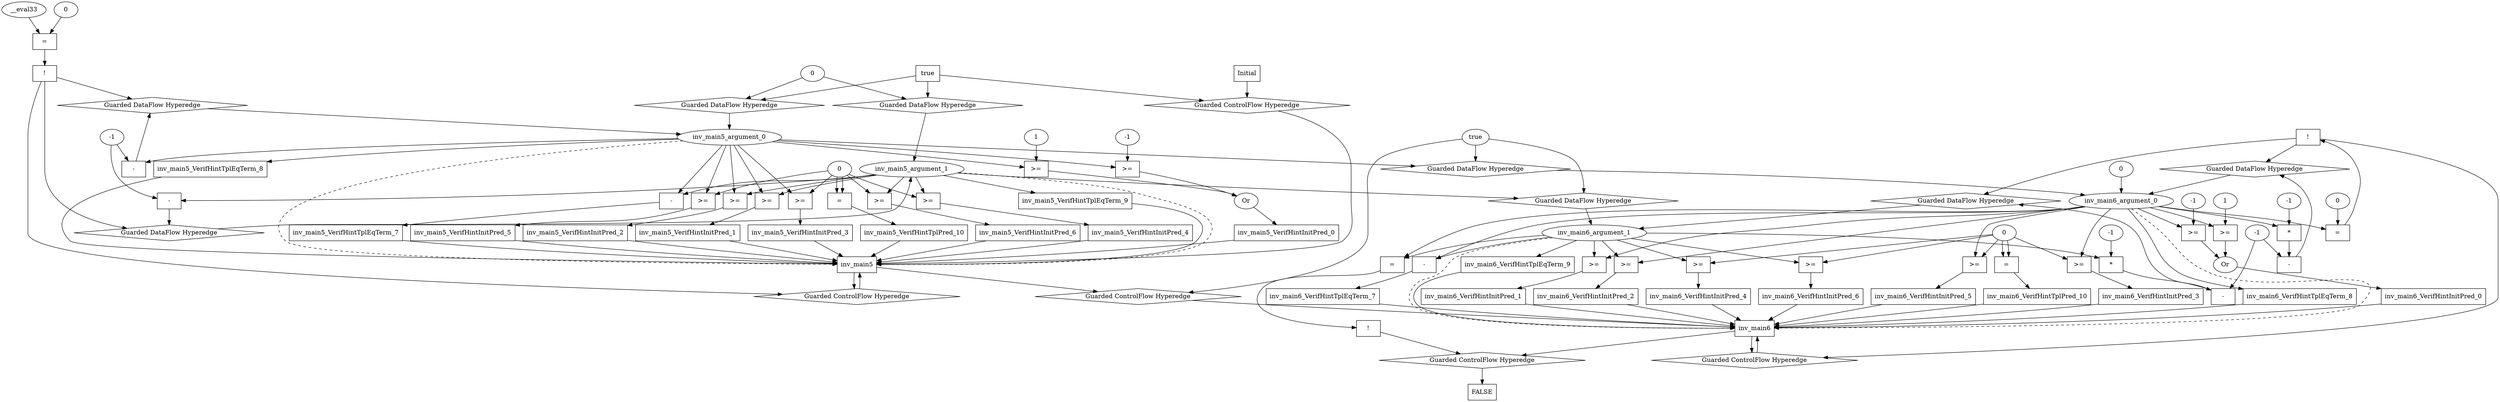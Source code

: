 digraph dag {
inv_main5 [label="inv_main5" shape="rect"];
inv_main6 [label="inv_main6" shape="rect"];
FALSE [label="FALSE" shape="rect"];
Initial [label="Initial" shape="rect"];
ControlFowHyperEdge_0 [label="Guarded ControlFlow Hyperedge" shape="diamond"];
Initial -> ControlFowHyperEdge_0[label=""]
ControlFowHyperEdge_0 -> inv_main5[label=""]
ControlFowHyperEdge_1 [label="Guarded ControlFlow Hyperedge" shape="diamond"];
inv_main5 -> ControlFowHyperEdge_1[label=""]
ControlFowHyperEdge_1 -> inv_main6[label=""]
ControlFowHyperEdge_2 [label="Guarded ControlFlow Hyperedge" shape="diamond"];
inv_main5 -> ControlFowHyperEdge_2[label=""]
ControlFowHyperEdge_2 -> inv_main5[label=""]
ControlFowHyperEdge_3 [label="Guarded ControlFlow Hyperedge" shape="diamond"];
inv_main6 -> ControlFowHyperEdge_3[label=""]
ControlFowHyperEdge_3 -> inv_main6[label=""]
ControlFowHyperEdge_4 [label="Guarded ControlFlow Hyperedge" shape="diamond"];
inv_main6 -> ControlFowHyperEdge_4[label=""]
ControlFowHyperEdge_4 -> FALSE[label=""]
inv_main5_argument_0 [label="inv_main5_argument_0" shape="oval"];
inv_main5_argument_0 -> inv_main5[label="" style="dashed"]
inv_main5_argument_1 [label="inv_main5_argument_1" shape="oval"];
inv_main5_argument_1 -> inv_main5[label="" style="dashed"]
inv_main6_argument_0 [label="inv_main6_argument_0" shape="oval"];
inv_main6_argument_0 -> inv_main6[label="" style="dashed"]
inv_main6_argument_1 [label="inv_main6_argument_1" shape="oval"];
inv_main6_argument_1 -> inv_main6[label="" style="dashed"]

true_0 [label="true" shape="rect"];
true_0->ControlFowHyperEdge_0 [label=""];
xxxinv_main5___Initial_0xxxdataFlow_0_node_0 [label="0"];

xxxinv_main5___Initial_0xxxdataFlow_0_node_0->DataFowHyperEdge_0_inv_main5_argument_0 [label=""];

xxxinv_main5___Initial_0xxxdataFlow_0_node_0->DataFowHyperEdge_0_inv_main5_argument_1 [label=""];
xxxinv_main6___inv_main5_1xxxguard_0_node_0 [label="true"];

xxxinv_main6___inv_main5_1xxxguard_0_node_0->ControlFowHyperEdge_1 [label=""];
xxxinv_main5___inv_main5_2xxxguard_0_node_0 [label="!" shape="rect"];
xxxinv_main5___inv_main5_2xxxguard_0_node_1 [label="=" shape="rect"];
xxxinv_main5___inv_main5_2xxxguard_0_node_2 [label="__eval33"];
xxxinv_main5___inv_main5_2xxxguard_0_node_3 [label="0"];
xxxinv_main5___inv_main5_2xxxguard_0_node_1->xxxinv_main5___inv_main5_2xxxguard_0_node_0
xxxinv_main5___inv_main5_2xxxguard_0_node_2->xxxinv_main5___inv_main5_2xxxguard_0_node_1
xxxinv_main5___inv_main5_2xxxguard_0_node_3->xxxinv_main5___inv_main5_2xxxguard_0_node_1

xxxinv_main5___inv_main5_2xxxguard_0_node_0->ControlFowHyperEdge_2 [label=""];
xxxinv_main5___inv_main5_2xxxdataFlow_0_node_0 [label="-" shape="rect"];
xxxinv_main5___inv_main5_2xxxdataFlow_0_node_2 [label="-1"];
inv_main5_argument_0->xxxinv_main5___inv_main5_2xxxdataFlow_0_node_0
xxxinv_main5___inv_main5_2xxxdataFlow_0_node_2->xxxinv_main5___inv_main5_2xxxdataFlow_0_node_0

xxxinv_main5___inv_main5_2xxxdataFlow_0_node_0->DataFowHyperEdge_2_inv_main5_argument_0 [label=""];
xxxinv_main5___inv_main5_2xxxdataFlow1_node_0 [label="-" shape="rect"];
inv_main5_argument_1->xxxinv_main5___inv_main5_2xxxdataFlow1_node_0
xxxinv_main5___inv_main5_2xxxdataFlow_0_node_2->xxxinv_main5___inv_main5_2xxxdataFlow1_node_0

xxxinv_main5___inv_main5_2xxxdataFlow1_node_0->DataFowHyperEdge_2_inv_main5_argument_1 [label=""];
xxxinv_main6___inv_main6_3xxxguard_0_node_0 [label="!" shape="rect"];
xxxinv_main6___inv_main6_3xxxguard_0_node_1 [label="=" shape="rect"];
xxxinv_main6___inv_main6_3xxxguard_0_node_3 [label="0"];
xxxinv_main6___inv_main6_3xxxguard_0_node_1->xxxinv_main6___inv_main6_3xxxguard_0_node_0
inv_main6_argument_0->xxxinv_main6___inv_main6_3xxxguard_0_node_1
xxxinv_main6___inv_main6_3xxxguard_0_node_3->xxxinv_main6___inv_main6_3xxxguard_0_node_1

xxxinv_main6___inv_main6_3xxxguard_0_node_0->ControlFowHyperEdge_3 [label=""];
xxxinv_main6___inv_main6_3xxxdataFlow_0_node_0 [label="-" shape="rect"];
xxxinv_main6___inv_main6_3xxxdataFlow_0_node_1 [label="-1"];
xxxinv_main6___inv_main6_3xxxdataFlow_0_node_2 [label="*" shape="rect"];
xxxinv_main6___inv_main6_3xxxdataFlow_0_node_3 [label="-1"];
xxxinv_main6___inv_main6_3xxxdataFlow_0_node_1->xxxinv_main6___inv_main6_3xxxdataFlow_0_node_0
xxxinv_main6___inv_main6_3xxxdataFlow_0_node_2->xxxinv_main6___inv_main6_3xxxdataFlow_0_node_0
inv_main6_argument_0->xxxinv_main6___inv_main6_3xxxdataFlow_0_node_2
xxxinv_main6___inv_main6_3xxxdataFlow_0_node_3->xxxinv_main6___inv_main6_3xxxdataFlow_0_node_2

xxxinv_main6___inv_main6_3xxxdataFlow_0_node_0->DataFowHyperEdge_3_inv_main6_argument_0 [label=""];
xxxinv_main6___inv_main6_3xxxdataFlow1_node_0 [label="-" shape="rect"];
xxxinv_main6___inv_main6_3xxxdataFlow1_node_2 [label="*" shape="rect"];
xxxinv_main6___inv_main6_3xxxdataFlow1_node_3 [label="-1"];
xxxinv_main6___inv_main6_3xxxdataFlow_0_node_1->xxxinv_main6___inv_main6_3xxxdataFlow1_node_0
xxxinv_main6___inv_main6_3xxxdataFlow1_node_2->xxxinv_main6___inv_main6_3xxxdataFlow1_node_0
inv_main6_argument_1->xxxinv_main6___inv_main6_3xxxdataFlow1_node_2
xxxinv_main6___inv_main6_3xxxdataFlow1_node_3->xxxinv_main6___inv_main6_3xxxdataFlow1_node_2

xxxinv_main6___inv_main6_3xxxdataFlow1_node_0->DataFowHyperEdge_3_inv_main6_argument_1 [label=""];
xxxFALSE___inv_main6_4xxxguard_0_node_0 [label="!" shape="rect"];
xxxFALSE___inv_main6_4xxxguard_0_node_1 [label="=" shape="rect"];
xxxFALSE___inv_main6_4xxxguard_0_node_1->xxxFALSE___inv_main6_4xxxguard_0_node_0
inv_main6_argument_1->xxxFALSE___inv_main6_4xxxguard_0_node_1
inv_main6_argument_0->xxxFALSE___inv_main6_4xxxguard_0_node_1

xxxFALSE___inv_main6_4xxxguard_0_node_0->ControlFowHyperEdge_4 [label=""];
DataFowHyperEdge_0_inv_main5_argument_0 [label="Guarded DataFlow Hyperedge" shape="diamond"];
DataFowHyperEdge_0_inv_main5_argument_0 -> inv_main5_argument_0[label=""]
true_0->DataFowHyperEdge_0_inv_main5_argument_0 [label=""];
DataFowHyperEdge_0_inv_main5_argument_1 [label="Guarded DataFlow Hyperedge" shape="diamond"];
DataFowHyperEdge_0_inv_main5_argument_1 -> inv_main5_argument_1[label=""]
true_0->DataFowHyperEdge_0_inv_main5_argument_1 [label=""];
DataFowHyperEdge_1_inv_main6_argument_0 [label="Guarded DataFlow Hyperedge" shape="diamond"];
DataFowHyperEdge_1_inv_main6_argument_0 -> inv_main6_argument_0[label=""]
xxxinv_main6___inv_main5_1xxxguard_0_node_0 -> DataFowHyperEdge_1_inv_main6_argument_0[label=""]
DataFowHyperEdge_1_inv_main6_argument_1 [label="Guarded DataFlow Hyperedge" shape="diamond"];
DataFowHyperEdge_1_inv_main6_argument_1 -> inv_main6_argument_1[label=""]
xxxinv_main6___inv_main5_1xxxguard_0_node_0 -> DataFowHyperEdge_1_inv_main6_argument_1[label=""]
DataFowHyperEdge_2_inv_main5_argument_0 [label="Guarded DataFlow Hyperedge" shape="diamond"];
DataFowHyperEdge_2_inv_main5_argument_0 -> inv_main5_argument_0[label=""]
xxxinv_main5___inv_main5_2xxxguard_0_node_0 -> DataFowHyperEdge_2_inv_main5_argument_0[label=""]
DataFowHyperEdge_2_inv_main5_argument_1 [label="Guarded DataFlow Hyperedge" shape="diamond"];
DataFowHyperEdge_2_inv_main5_argument_1 -> inv_main5_argument_1[label=""]
xxxinv_main5___inv_main5_2xxxguard_0_node_0 -> DataFowHyperEdge_2_inv_main5_argument_1[label=""]
DataFowHyperEdge_3_inv_main6_argument_0 [label="Guarded DataFlow Hyperedge" shape="diamond"];
DataFowHyperEdge_3_inv_main6_argument_0 -> inv_main6_argument_0[label=""]
xxxinv_main6___inv_main6_3xxxguard_0_node_0 -> DataFowHyperEdge_3_inv_main6_argument_0[label=""]
DataFowHyperEdge_3_inv_main6_argument_1 [label="Guarded DataFlow Hyperedge" shape="diamond"];
DataFowHyperEdge_3_inv_main6_argument_1 -> inv_main6_argument_1[label=""]
xxxinv_main6___inv_main6_3xxxguard_0_node_0 -> DataFowHyperEdge_3_inv_main6_argument_1[label=""]
"xxxFALSE___inv_main6_4xxxinv_main6_argument_0_constant_0" [label="0"];
"xxxFALSE___inv_main6_4xxxinv_main6_argument_0_constant_0"->inv_main6_argument_0 [label=""];
inv_main5_argument_0 -> DataFowHyperEdge_1_inv_main6_argument_0[label=""]
inv_main5_argument_1 -> DataFowHyperEdge_1_inv_main6_argument_1[label=""]




inv_main5_VerifHintInitPred_0 [label="inv_main5_VerifHintInitPred_0" shape="rect"];
inv_main5predicate_0_node_0 -> inv_main5_VerifHintInitPred_0[label="" ];
inv_main5_VerifHintInitPred_0 -> inv_main5[label="" ];
inv_main5predicate_0_node_0 [label="Or"];
inv_main5predicate_0_node_1 [label=">=" shape="rect"];
inv_main5_argument_0 [label="inv_main5_argument_0"];
inv_main5predicate_0_node_3 [label="1"];
inv_main5predicate_0_node_4 [label=">=" shape="rect"];
inv_main5predicate_0_node_5 [label="-1"];
inv_main5_argument_0 [label="inv_main5_argument_0"];
inv_main5predicate_0_node_1->inv_main5predicate_0_node_0
inv_main5predicate_0_node_4->inv_main5predicate_0_node_0
inv_main5predicate_0_node_3->inv_main5predicate_0_node_1
inv_main5_argument_0->inv_main5predicate_0_node_1
inv_main5predicate_0_node_5->inv_main5predicate_0_node_4
inv_main5_argument_0->inv_main5predicate_0_node_4

inv_main5_VerifHintInitPred_1 [label="inv_main5_VerifHintInitPred_1" shape="rect"];
inv_main5predicate_1_node_0 -> inv_main5_VerifHintInitPred_1[label="" ];
inv_main5_VerifHintInitPred_1 -> inv_main5[label="" ];
inv_main5predicate_1_node_0 [label=">=" shape="rect"];
inv_main5_argument_0 [label="inv_main5_argument_0"];
inv_main5_argument_1 [label="inv_main5_argument_1"];
inv_main5_argument_1->inv_main5predicate_1_node_0
inv_main5_argument_0->inv_main5predicate_1_node_0

inv_main5_VerifHintInitPred_2 [label="inv_main5_VerifHintInitPred_2" shape="rect"];
inv_main5predicate_2_node_0 -> inv_main5_VerifHintInitPred_2[label="" ];
inv_main5_VerifHintInitPred_2 -> inv_main5[label="" ];
inv_main5predicate_2_node_0 [label=">=" shape="rect"];
inv_main5_argument_1 [label="inv_main5_argument_1"];
inv_main5_argument_0 [label="inv_main5_argument_0"];
inv_main5_argument_0->inv_main5predicate_2_node_0
inv_main5_argument_1->inv_main5predicate_2_node_0

inv_main5_VerifHintInitPred_3 [label="inv_main5_VerifHintInitPred_3" shape="rect"];
inv_main5predicate_3_node_0 -> inv_main5_VerifHintInitPred_3[label="" ];
inv_main5_VerifHintInitPred_3 -> inv_main5[label="" ];
inv_main5predicate_3_node_0 [label=">=" shape="rect"];
inv_main5predicate_3_node_1 [label="0"];
inv_main5_argument_0 [label="inv_main5_argument_0"];
inv_main5predicate_3_node_1->inv_main5predicate_3_node_0
inv_main5_argument_0->inv_main5predicate_3_node_0

inv_main5_VerifHintInitPred_4 [label="inv_main5_VerifHintInitPred_4" shape="rect"];
inv_main5predicate_4_node_0 -> inv_main5_VerifHintInitPred_4[label="" ];
inv_main5_VerifHintInitPred_4 -> inv_main5[label="" ];
inv_main5predicate_4_node_0 [label=">=" shape="rect"];
inv_main5_argument_1 [label="inv_main5_argument_1"];
inv_main5predicate_3_node_1->inv_main5predicate_4_node_0
inv_main5_argument_1->inv_main5predicate_4_node_0

inv_main5_VerifHintInitPred_5 [label="inv_main5_VerifHintInitPred_5" shape="rect"];
inv_main5predicate_5_node_0 -> inv_main5_VerifHintInitPred_5[label="" ];
inv_main5_VerifHintInitPred_5 -> inv_main5[label="" ];
inv_main5predicate_5_node_0 [label=">=" shape="rect"];
inv_main5_argument_0 [label="inv_main5_argument_0"];
inv_main5predicate_3_node_1->inv_main5predicate_5_node_0
inv_main5_argument_0->inv_main5predicate_5_node_0

inv_main5_VerifHintInitPred_6 [label="inv_main5_VerifHintInitPred_6" shape="rect"];
inv_main5predicate_6_node_0 -> inv_main5_VerifHintInitPred_6[label="" ];
inv_main5_VerifHintInitPred_6 -> inv_main5[label="" ];
inv_main5predicate_6_node_0 [label=">=" shape="rect"];
inv_main5_argument_1 [label="inv_main5_argument_1"];
inv_main5predicate_3_node_1->inv_main5predicate_6_node_0
inv_main5_argument_1->inv_main5predicate_6_node_0

inv_main5_VerifHintTplEqTerm_7 [label="inv_main5_VerifHintTplEqTerm_7" shape="rect"];
inv_main5predicate_7_node_0 -> inv_main5_VerifHintTplEqTerm_7[label="" ];
inv_main5_VerifHintTplEqTerm_7 -> inv_main5[label="" ];
inv_main5predicate_7_node_0 [label="-" shape="rect"];
inv_main5_argument_1 [label="inv_main5_argument_1"];
inv_main5_argument_0 [label="inv_main5_argument_0"];
inv_main5_argument_0->inv_main5predicate_7_node_0
inv_main5_argument_1->inv_main5predicate_7_node_0

inv_main5_VerifHintTplEqTerm_8 [label="inv_main5_VerifHintTplEqTerm_8" shape="rect"];
inv_main5_argument_0 -> inv_main5_VerifHintTplEqTerm_8[label="" ];
inv_main5_VerifHintTplEqTerm_8 -> inv_main5[label="" ];
inv_main5_argument_0 [label="inv_main5_argument_0"];

inv_main5_VerifHintTplEqTerm_9 [label="inv_main5_VerifHintTplEqTerm_9" shape="rect"];
inv_main5_argument_1 -> inv_main5_VerifHintTplEqTerm_9[label="" ];
inv_main5_VerifHintTplEqTerm_9 -> inv_main5[label="" ];
inv_main5_argument_1 [label="inv_main5_argument_1"];

inv_main5_VerifHintTplPred_10 [label="inv_main5_VerifHintTplPred_10" shape="rect"];
inv_main5predicate_10_node_0 -> inv_main5_VerifHintTplPred_10[label="" ];
inv_main5_VerifHintTplPred_10 -> inv_main5[label="" ];
inv_main5predicate_10_node_0 [label="=" shape="rect"];
inv_main5predicate_3_node_1->inv_main5predicate_10_node_0
inv_main5predicate_3_node_1->inv_main5predicate_10_node_0

inv_main6_VerifHintInitPred_0 [label="inv_main6_VerifHintInitPred_0" shape="rect"];
inv_main6predicate_0_node_0 -> inv_main6_VerifHintInitPred_0[label="" ];
inv_main6_VerifHintInitPred_0 -> inv_main6[label="" ];
inv_main6predicate_0_node_0 [label="Or"];
inv_main6predicate_0_node_1 [label=">=" shape="rect"];
inv_main6_argument_0 [label="inv_main6_argument_0"];
inv_main6predicate_0_node_3 [label="1"];
inv_main6predicate_0_node_4 [label=">=" shape="rect"];
inv_main6predicate_0_node_5 [label="-1"];
inv_main6_argument_0 [label="inv_main6_argument_0"];
inv_main6predicate_0_node_1->inv_main6predicate_0_node_0
inv_main6predicate_0_node_4->inv_main6predicate_0_node_0
inv_main6predicate_0_node_3->inv_main6predicate_0_node_1
inv_main6_argument_0->inv_main6predicate_0_node_1
inv_main6predicate_0_node_5->inv_main6predicate_0_node_4
inv_main6_argument_0->inv_main6predicate_0_node_4

inv_main6_VerifHintInitPred_1 [label="inv_main6_VerifHintInitPred_1" shape="rect"];
inv_main6predicate_1_node_0 -> inv_main6_VerifHintInitPred_1[label="" ];
inv_main6_VerifHintInitPred_1 -> inv_main6[label="" ];
inv_main6predicate_1_node_0 [label=">=" shape="rect"];
inv_main6_argument_0 [label="inv_main6_argument_0"];
inv_main6_argument_1 [label="inv_main6_argument_1"];
inv_main6_argument_1->inv_main6predicate_1_node_0
inv_main6_argument_0->inv_main6predicate_1_node_0

inv_main6_VerifHintInitPred_2 [label="inv_main6_VerifHintInitPred_2" shape="rect"];
inv_main6predicate_2_node_0 -> inv_main6_VerifHintInitPred_2[label="" ];
inv_main6_VerifHintInitPred_2 -> inv_main6[label="" ];
inv_main6predicate_2_node_0 [label=">=" shape="rect"];
inv_main6_argument_1 [label="inv_main6_argument_1"];
inv_main6_argument_0 [label="inv_main6_argument_0"];
inv_main6_argument_0->inv_main6predicate_2_node_0
inv_main6_argument_1->inv_main6predicate_2_node_0

inv_main6_VerifHintInitPred_3 [label="inv_main6_VerifHintInitPred_3" shape="rect"];
inv_main6predicate_3_node_0 -> inv_main6_VerifHintInitPred_3[label="" ];
inv_main6_VerifHintInitPred_3 -> inv_main6[label="" ];
inv_main6predicate_3_node_0 [label=">=" shape="rect"];
inv_main6predicate_3_node_1 [label="0"];
inv_main6_argument_0 [label="inv_main6_argument_0"];
inv_main6predicate_3_node_1->inv_main6predicate_3_node_0
inv_main6_argument_0->inv_main6predicate_3_node_0

inv_main6_VerifHintInitPred_4 [label="inv_main6_VerifHintInitPred_4" shape="rect"];
inv_main6predicate_4_node_0 -> inv_main6_VerifHintInitPred_4[label="" ];
inv_main6_VerifHintInitPred_4 -> inv_main6[label="" ];
inv_main6predicate_4_node_0 [label=">=" shape="rect"];
inv_main6_argument_1 [label="inv_main6_argument_1"];
inv_main6predicate_3_node_1->inv_main6predicate_4_node_0
inv_main6_argument_1->inv_main6predicate_4_node_0

inv_main6_VerifHintInitPred_5 [label="inv_main6_VerifHintInitPred_5" shape="rect"];
inv_main6predicate_5_node_0 -> inv_main6_VerifHintInitPred_5[label="" ];
inv_main6_VerifHintInitPred_5 -> inv_main6[label="" ];
inv_main6predicate_5_node_0 [label=">=" shape="rect"];
inv_main6_argument_0 [label="inv_main6_argument_0"];
inv_main6predicate_3_node_1->inv_main6predicate_5_node_0
inv_main6_argument_0->inv_main6predicate_5_node_0

inv_main6_VerifHintInitPred_6 [label="inv_main6_VerifHintInitPred_6" shape="rect"];
inv_main6predicate_6_node_0 -> inv_main6_VerifHintInitPred_6[label="" ];
inv_main6_VerifHintInitPred_6 -> inv_main6[label="" ];
inv_main6predicate_6_node_0 [label=">=" shape="rect"];
inv_main6_argument_1 [label="inv_main6_argument_1"];
inv_main6predicate_3_node_1->inv_main6predicate_6_node_0
inv_main6_argument_1->inv_main6predicate_6_node_0

inv_main6_VerifHintTplEqTerm_7 [label="inv_main6_VerifHintTplEqTerm_7" shape="rect"];
inv_main6predicate_7_node_0 -> inv_main6_VerifHintTplEqTerm_7[label="" ];
inv_main6_VerifHintTplEqTerm_7 -> inv_main6[label="" ];
inv_main6predicate_7_node_0 [label="-" shape="rect"];
inv_main6_argument_1 [label="inv_main6_argument_1"];
inv_main6_argument_0 [label="inv_main6_argument_0"];
inv_main6_argument_0->inv_main6predicate_7_node_0
inv_main6_argument_1->inv_main6predicate_7_node_0

inv_main6_VerifHintTplEqTerm_8 [label="inv_main6_VerifHintTplEqTerm_8" shape="rect"];
inv_main6_argument_0 -> inv_main6_VerifHintTplEqTerm_8[label="" ];
inv_main6_VerifHintTplEqTerm_8 -> inv_main6[label="" ];
inv_main6_argument_0 [label="inv_main6_argument_0"];

inv_main6_VerifHintTplEqTerm_9 [label="inv_main6_VerifHintTplEqTerm_9" shape="rect"];
inv_main6_argument_1 -> inv_main6_VerifHintTplEqTerm_9[label="" ];
inv_main6_VerifHintTplEqTerm_9 -> inv_main6[label="" ];
inv_main6_argument_1 [label="inv_main6_argument_1"];

inv_main6_VerifHintTplPred_10 [label="inv_main6_VerifHintTplPred_10" shape="rect"];
inv_main6predicate_10_node_0 -> inv_main6_VerifHintTplPred_10[label="" ];
inv_main6_VerifHintTplPred_10 -> inv_main6[label="" ];
inv_main6predicate_10_node_0 [label="=" shape="rect"];
inv_main6predicate_3_node_1->inv_main6predicate_10_node_0
inv_main6predicate_3_node_1->inv_main6predicate_10_node_0

}
